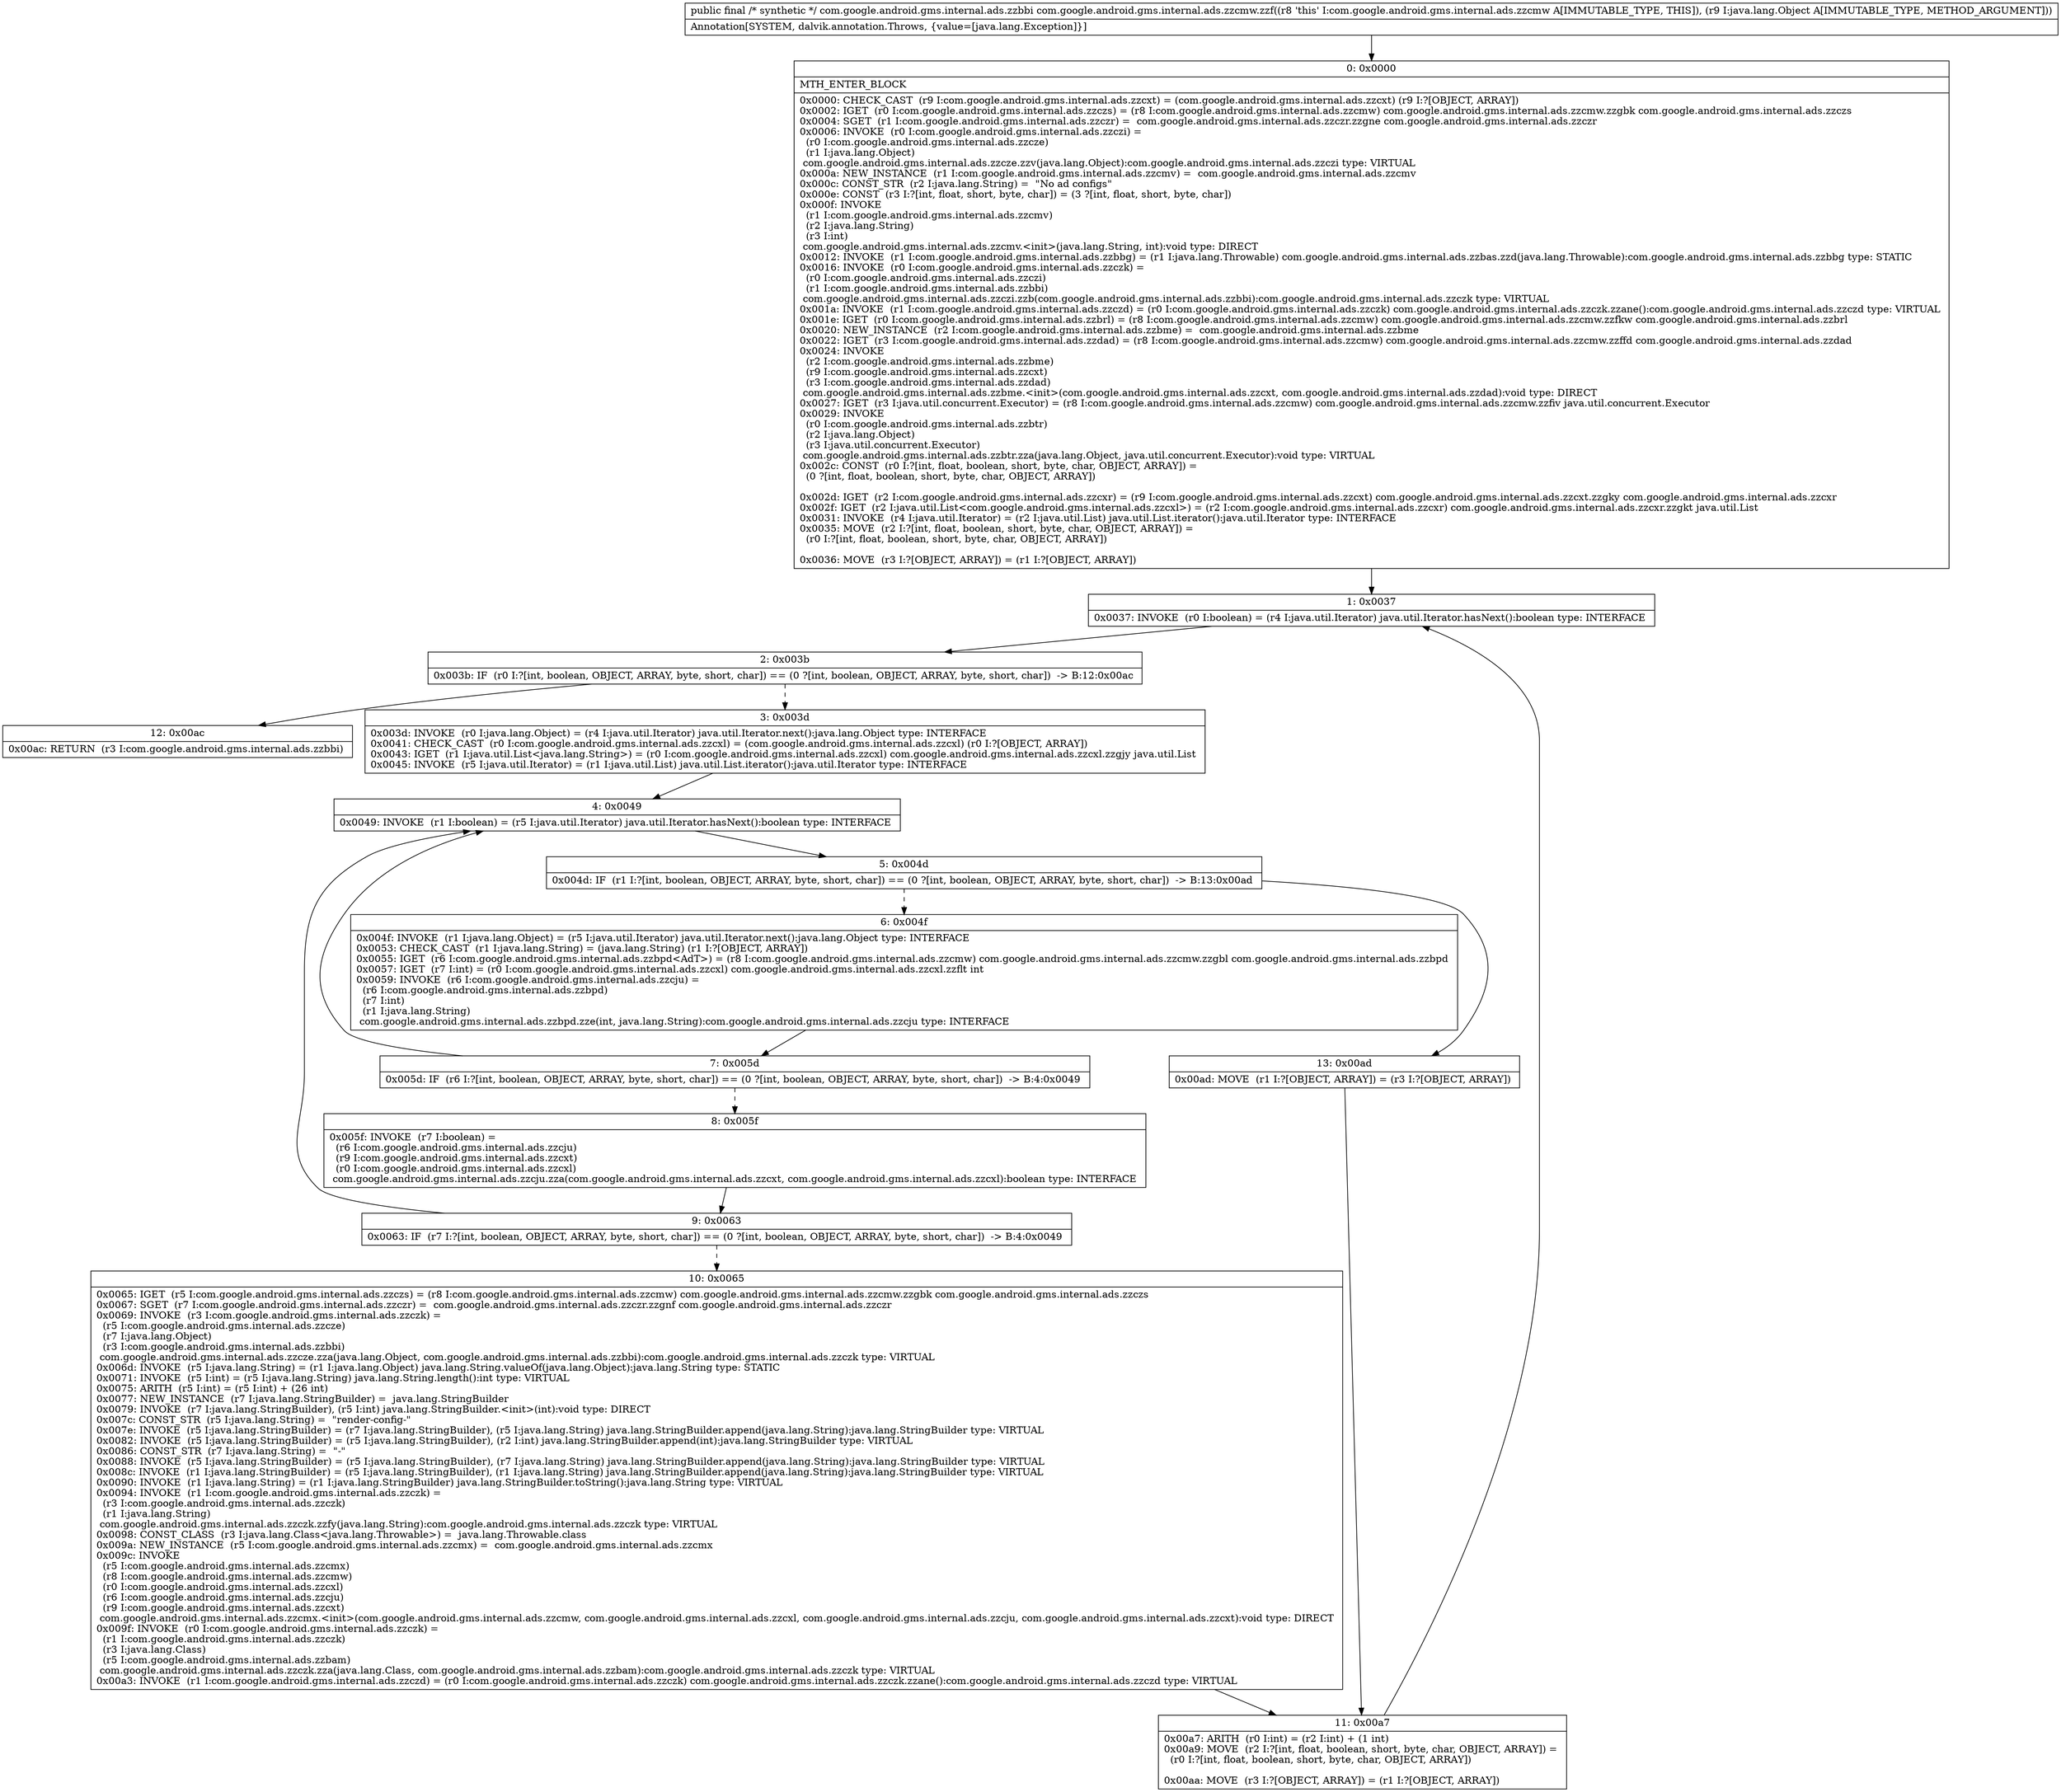 digraph "CFG forcom.google.android.gms.internal.ads.zzcmw.zzf(Ljava\/lang\/Object;)Lcom\/google\/android\/gms\/internal\/ads\/zzbbi;" {
Node_0 [shape=record,label="{0\:\ 0x0000|MTH_ENTER_BLOCK\l|0x0000: CHECK_CAST  (r9 I:com.google.android.gms.internal.ads.zzcxt) = (com.google.android.gms.internal.ads.zzcxt) (r9 I:?[OBJECT, ARRAY]) \l0x0002: IGET  (r0 I:com.google.android.gms.internal.ads.zzczs) = (r8 I:com.google.android.gms.internal.ads.zzcmw) com.google.android.gms.internal.ads.zzcmw.zzgbk com.google.android.gms.internal.ads.zzczs \l0x0004: SGET  (r1 I:com.google.android.gms.internal.ads.zzczr) =  com.google.android.gms.internal.ads.zzczr.zzgne com.google.android.gms.internal.ads.zzczr \l0x0006: INVOKE  (r0 I:com.google.android.gms.internal.ads.zzczi) = \l  (r0 I:com.google.android.gms.internal.ads.zzcze)\l  (r1 I:java.lang.Object)\l com.google.android.gms.internal.ads.zzcze.zzv(java.lang.Object):com.google.android.gms.internal.ads.zzczi type: VIRTUAL \l0x000a: NEW_INSTANCE  (r1 I:com.google.android.gms.internal.ads.zzcmv) =  com.google.android.gms.internal.ads.zzcmv \l0x000c: CONST_STR  (r2 I:java.lang.String) =  \"No ad configs\" \l0x000e: CONST  (r3 I:?[int, float, short, byte, char]) = (3 ?[int, float, short, byte, char]) \l0x000f: INVOKE  \l  (r1 I:com.google.android.gms.internal.ads.zzcmv)\l  (r2 I:java.lang.String)\l  (r3 I:int)\l com.google.android.gms.internal.ads.zzcmv.\<init\>(java.lang.String, int):void type: DIRECT \l0x0012: INVOKE  (r1 I:com.google.android.gms.internal.ads.zzbbg) = (r1 I:java.lang.Throwable) com.google.android.gms.internal.ads.zzbas.zzd(java.lang.Throwable):com.google.android.gms.internal.ads.zzbbg type: STATIC \l0x0016: INVOKE  (r0 I:com.google.android.gms.internal.ads.zzczk) = \l  (r0 I:com.google.android.gms.internal.ads.zzczi)\l  (r1 I:com.google.android.gms.internal.ads.zzbbi)\l com.google.android.gms.internal.ads.zzczi.zzb(com.google.android.gms.internal.ads.zzbbi):com.google.android.gms.internal.ads.zzczk type: VIRTUAL \l0x001a: INVOKE  (r1 I:com.google.android.gms.internal.ads.zzczd) = (r0 I:com.google.android.gms.internal.ads.zzczk) com.google.android.gms.internal.ads.zzczk.zzane():com.google.android.gms.internal.ads.zzczd type: VIRTUAL \l0x001e: IGET  (r0 I:com.google.android.gms.internal.ads.zzbrl) = (r8 I:com.google.android.gms.internal.ads.zzcmw) com.google.android.gms.internal.ads.zzcmw.zzfkw com.google.android.gms.internal.ads.zzbrl \l0x0020: NEW_INSTANCE  (r2 I:com.google.android.gms.internal.ads.zzbme) =  com.google.android.gms.internal.ads.zzbme \l0x0022: IGET  (r3 I:com.google.android.gms.internal.ads.zzdad) = (r8 I:com.google.android.gms.internal.ads.zzcmw) com.google.android.gms.internal.ads.zzcmw.zzffd com.google.android.gms.internal.ads.zzdad \l0x0024: INVOKE  \l  (r2 I:com.google.android.gms.internal.ads.zzbme)\l  (r9 I:com.google.android.gms.internal.ads.zzcxt)\l  (r3 I:com.google.android.gms.internal.ads.zzdad)\l com.google.android.gms.internal.ads.zzbme.\<init\>(com.google.android.gms.internal.ads.zzcxt, com.google.android.gms.internal.ads.zzdad):void type: DIRECT \l0x0027: IGET  (r3 I:java.util.concurrent.Executor) = (r8 I:com.google.android.gms.internal.ads.zzcmw) com.google.android.gms.internal.ads.zzcmw.zzfiv java.util.concurrent.Executor \l0x0029: INVOKE  \l  (r0 I:com.google.android.gms.internal.ads.zzbtr)\l  (r2 I:java.lang.Object)\l  (r3 I:java.util.concurrent.Executor)\l com.google.android.gms.internal.ads.zzbtr.zza(java.lang.Object, java.util.concurrent.Executor):void type: VIRTUAL \l0x002c: CONST  (r0 I:?[int, float, boolean, short, byte, char, OBJECT, ARRAY]) = \l  (0 ?[int, float, boolean, short, byte, char, OBJECT, ARRAY])\l \l0x002d: IGET  (r2 I:com.google.android.gms.internal.ads.zzcxr) = (r9 I:com.google.android.gms.internal.ads.zzcxt) com.google.android.gms.internal.ads.zzcxt.zzgky com.google.android.gms.internal.ads.zzcxr \l0x002f: IGET  (r2 I:java.util.List\<com.google.android.gms.internal.ads.zzcxl\>) = (r2 I:com.google.android.gms.internal.ads.zzcxr) com.google.android.gms.internal.ads.zzcxr.zzgkt java.util.List \l0x0031: INVOKE  (r4 I:java.util.Iterator) = (r2 I:java.util.List) java.util.List.iterator():java.util.Iterator type: INTERFACE \l0x0035: MOVE  (r2 I:?[int, float, boolean, short, byte, char, OBJECT, ARRAY]) = \l  (r0 I:?[int, float, boolean, short, byte, char, OBJECT, ARRAY])\l \l0x0036: MOVE  (r3 I:?[OBJECT, ARRAY]) = (r1 I:?[OBJECT, ARRAY]) \l}"];
Node_1 [shape=record,label="{1\:\ 0x0037|0x0037: INVOKE  (r0 I:boolean) = (r4 I:java.util.Iterator) java.util.Iterator.hasNext():boolean type: INTERFACE \l}"];
Node_2 [shape=record,label="{2\:\ 0x003b|0x003b: IF  (r0 I:?[int, boolean, OBJECT, ARRAY, byte, short, char]) == (0 ?[int, boolean, OBJECT, ARRAY, byte, short, char])  \-\> B:12:0x00ac \l}"];
Node_3 [shape=record,label="{3\:\ 0x003d|0x003d: INVOKE  (r0 I:java.lang.Object) = (r4 I:java.util.Iterator) java.util.Iterator.next():java.lang.Object type: INTERFACE \l0x0041: CHECK_CAST  (r0 I:com.google.android.gms.internal.ads.zzcxl) = (com.google.android.gms.internal.ads.zzcxl) (r0 I:?[OBJECT, ARRAY]) \l0x0043: IGET  (r1 I:java.util.List\<java.lang.String\>) = (r0 I:com.google.android.gms.internal.ads.zzcxl) com.google.android.gms.internal.ads.zzcxl.zzgjy java.util.List \l0x0045: INVOKE  (r5 I:java.util.Iterator) = (r1 I:java.util.List) java.util.List.iterator():java.util.Iterator type: INTERFACE \l}"];
Node_4 [shape=record,label="{4\:\ 0x0049|0x0049: INVOKE  (r1 I:boolean) = (r5 I:java.util.Iterator) java.util.Iterator.hasNext():boolean type: INTERFACE \l}"];
Node_5 [shape=record,label="{5\:\ 0x004d|0x004d: IF  (r1 I:?[int, boolean, OBJECT, ARRAY, byte, short, char]) == (0 ?[int, boolean, OBJECT, ARRAY, byte, short, char])  \-\> B:13:0x00ad \l}"];
Node_6 [shape=record,label="{6\:\ 0x004f|0x004f: INVOKE  (r1 I:java.lang.Object) = (r5 I:java.util.Iterator) java.util.Iterator.next():java.lang.Object type: INTERFACE \l0x0053: CHECK_CAST  (r1 I:java.lang.String) = (java.lang.String) (r1 I:?[OBJECT, ARRAY]) \l0x0055: IGET  (r6 I:com.google.android.gms.internal.ads.zzbpd\<AdT\>) = (r8 I:com.google.android.gms.internal.ads.zzcmw) com.google.android.gms.internal.ads.zzcmw.zzgbl com.google.android.gms.internal.ads.zzbpd \l0x0057: IGET  (r7 I:int) = (r0 I:com.google.android.gms.internal.ads.zzcxl) com.google.android.gms.internal.ads.zzcxl.zzflt int \l0x0059: INVOKE  (r6 I:com.google.android.gms.internal.ads.zzcju) = \l  (r6 I:com.google.android.gms.internal.ads.zzbpd)\l  (r7 I:int)\l  (r1 I:java.lang.String)\l com.google.android.gms.internal.ads.zzbpd.zze(int, java.lang.String):com.google.android.gms.internal.ads.zzcju type: INTERFACE \l}"];
Node_7 [shape=record,label="{7\:\ 0x005d|0x005d: IF  (r6 I:?[int, boolean, OBJECT, ARRAY, byte, short, char]) == (0 ?[int, boolean, OBJECT, ARRAY, byte, short, char])  \-\> B:4:0x0049 \l}"];
Node_8 [shape=record,label="{8\:\ 0x005f|0x005f: INVOKE  (r7 I:boolean) = \l  (r6 I:com.google.android.gms.internal.ads.zzcju)\l  (r9 I:com.google.android.gms.internal.ads.zzcxt)\l  (r0 I:com.google.android.gms.internal.ads.zzcxl)\l com.google.android.gms.internal.ads.zzcju.zza(com.google.android.gms.internal.ads.zzcxt, com.google.android.gms.internal.ads.zzcxl):boolean type: INTERFACE \l}"];
Node_9 [shape=record,label="{9\:\ 0x0063|0x0063: IF  (r7 I:?[int, boolean, OBJECT, ARRAY, byte, short, char]) == (0 ?[int, boolean, OBJECT, ARRAY, byte, short, char])  \-\> B:4:0x0049 \l}"];
Node_10 [shape=record,label="{10\:\ 0x0065|0x0065: IGET  (r5 I:com.google.android.gms.internal.ads.zzczs) = (r8 I:com.google.android.gms.internal.ads.zzcmw) com.google.android.gms.internal.ads.zzcmw.zzgbk com.google.android.gms.internal.ads.zzczs \l0x0067: SGET  (r7 I:com.google.android.gms.internal.ads.zzczr) =  com.google.android.gms.internal.ads.zzczr.zzgnf com.google.android.gms.internal.ads.zzczr \l0x0069: INVOKE  (r3 I:com.google.android.gms.internal.ads.zzczk) = \l  (r5 I:com.google.android.gms.internal.ads.zzcze)\l  (r7 I:java.lang.Object)\l  (r3 I:com.google.android.gms.internal.ads.zzbbi)\l com.google.android.gms.internal.ads.zzcze.zza(java.lang.Object, com.google.android.gms.internal.ads.zzbbi):com.google.android.gms.internal.ads.zzczk type: VIRTUAL \l0x006d: INVOKE  (r5 I:java.lang.String) = (r1 I:java.lang.Object) java.lang.String.valueOf(java.lang.Object):java.lang.String type: STATIC \l0x0071: INVOKE  (r5 I:int) = (r5 I:java.lang.String) java.lang.String.length():int type: VIRTUAL \l0x0075: ARITH  (r5 I:int) = (r5 I:int) + (26 int) \l0x0077: NEW_INSTANCE  (r7 I:java.lang.StringBuilder) =  java.lang.StringBuilder \l0x0079: INVOKE  (r7 I:java.lang.StringBuilder), (r5 I:int) java.lang.StringBuilder.\<init\>(int):void type: DIRECT \l0x007c: CONST_STR  (r5 I:java.lang.String) =  \"render\-config\-\" \l0x007e: INVOKE  (r5 I:java.lang.StringBuilder) = (r7 I:java.lang.StringBuilder), (r5 I:java.lang.String) java.lang.StringBuilder.append(java.lang.String):java.lang.StringBuilder type: VIRTUAL \l0x0082: INVOKE  (r5 I:java.lang.StringBuilder) = (r5 I:java.lang.StringBuilder), (r2 I:int) java.lang.StringBuilder.append(int):java.lang.StringBuilder type: VIRTUAL \l0x0086: CONST_STR  (r7 I:java.lang.String) =  \"\-\" \l0x0088: INVOKE  (r5 I:java.lang.StringBuilder) = (r5 I:java.lang.StringBuilder), (r7 I:java.lang.String) java.lang.StringBuilder.append(java.lang.String):java.lang.StringBuilder type: VIRTUAL \l0x008c: INVOKE  (r1 I:java.lang.StringBuilder) = (r5 I:java.lang.StringBuilder), (r1 I:java.lang.String) java.lang.StringBuilder.append(java.lang.String):java.lang.StringBuilder type: VIRTUAL \l0x0090: INVOKE  (r1 I:java.lang.String) = (r1 I:java.lang.StringBuilder) java.lang.StringBuilder.toString():java.lang.String type: VIRTUAL \l0x0094: INVOKE  (r1 I:com.google.android.gms.internal.ads.zzczk) = \l  (r3 I:com.google.android.gms.internal.ads.zzczk)\l  (r1 I:java.lang.String)\l com.google.android.gms.internal.ads.zzczk.zzfy(java.lang.String):com.google.android.gms.internal.ads.zzczk type: VIRTUAL \l0x0098: CONST_CLASS  (r3 I:java.lang.Class\<java.lang.Throwable\>) =  java.lang.Throwable.class \l0x009a: NEW_INSTANCE  (r5 I:com.google.android.gms.internal.ads.zzcmx) =  com.google.android.gms.internal.ads.zzcmx \l0x009c: INVOKE  \l  (r5 I:com.google.android.gms.internal.ads.zzcmx)\l  (r8 I:com.google.android.gms.internal.ads.zzcmw)\l  (r0 I:com.google.android.gms.internal.ads.zzcxl)\l  (r6 I:com.google.android.gms.internal.ads.zzcju)\l  (r9 I:com.google.android.gms.internal.ads.zzcxt)\l com.google.android.gms.internal.ads.zzcmx.\<init\>(com.google.android.gms.internal.ads.zzcmw, com.google.android.gms.internal.ads.zzcxl, com.google.android.gms.internal.ads.zzcju, com.google.android.gms.internal.ads.zzcxt):void type: DIRECT \l0x009f: INVOKE  (r0 I:com.google.android.gms.internal.ads.zzczk) = \l  (r1 I:com.google.android.gms.internal.ads.zzczk)\l  (r3 I:java.lang.Class)\l  (r5 I:com.google.android.gms.internal.ads.zzbam)\l com.google.android.gms.internal.ads.zzczk.zza(java.lang.Class, com.google.android.gms.internal.ads.zzbam):com.google.android.gms.internal.ads.zzczk type: VIRTUAL \l0x00a3: INVOKE  (r1 I:com.google.android.gms.internal.ads.zzczd) = (r0 I:com.google.android.gms.internal.ads.zzczk) com.google.android.gms.internal.ads.zzczk.zzane():com.google.android.gms.internal.ads.zzczd type: VIRTUAL \l}"];
Node_11 [shape=record,label="{11\:\ 0x00a7|0x00a7: ARITH  (r0 I:int) = (r2 I:int) + (1 int) \l0x00a9: MOVE  (r2 I:?[int, float, boolean, short, byte, char, OBJECT, ARRAY]) = \l  (r0 I:?[int, float, boolean, short, byte, char, OBJECT, ARRAY])\l \l0x00aa: MOVE  (r3 I:?[OBJECT, ARRAY]) = (r1 I:?[OBJECT, ARRAY]) \l}"];
Node_12 [shape=record,label="{12\:\ 0x00ac|0x00ac: RETURN  (r3 I:com.google.android.gms.internal.ads.zzbbi) \l}"];
Node_13 [shape=record,label="{13\:\ 0x00ad|0x00ad: MOVE  (r1 I:?[OBJECT, ARRAY]) = (r3 I:?[OBJECT, ARRAY]) \l}"];
MethodNode[shape=record,label="{public final \/* synthetic *\/ com.google.android.gms.internal.ads.zzbbi com.google.android.gms.internal.ads.zzcmw.zzf((r8 'this' I:com.google.android.gms.internal.ads.zzcmw A[IMMUTABLE_TYPE, THIS]), (r9 I:java.lang.Object A[IMMUTABLE_TYPE, METHOD_ARGUMENT]))  | Annotation[SYSTEM, dalvik.annotation.Throws, \{value=[java.lang.Exception]\}]\l}"];
MethodNode -> Node_0;
Node_0 -> Node_1;
Node_1 -> Node_2;
Node_2 -> Node_3[style=dashed];
Node_2 -> Node_12;
Node_3 -> Node_4;
Node_4 -> Node_5;
Node_5 -> Node_6[style=dashed];
Node_5 -> Node_13;
Node_6 -> Node_7;
Node_7 -> Node_4;
Node_7 -> Node_8[style=dashed];
Node_8 -> Node_9;
Node_9 -> Node_4;
Node_9 -> Node_10[style=dashed];
Node_10 -> Node_11;
Node_11 -> Node_1;
Node_13 -> Node_11;
}

